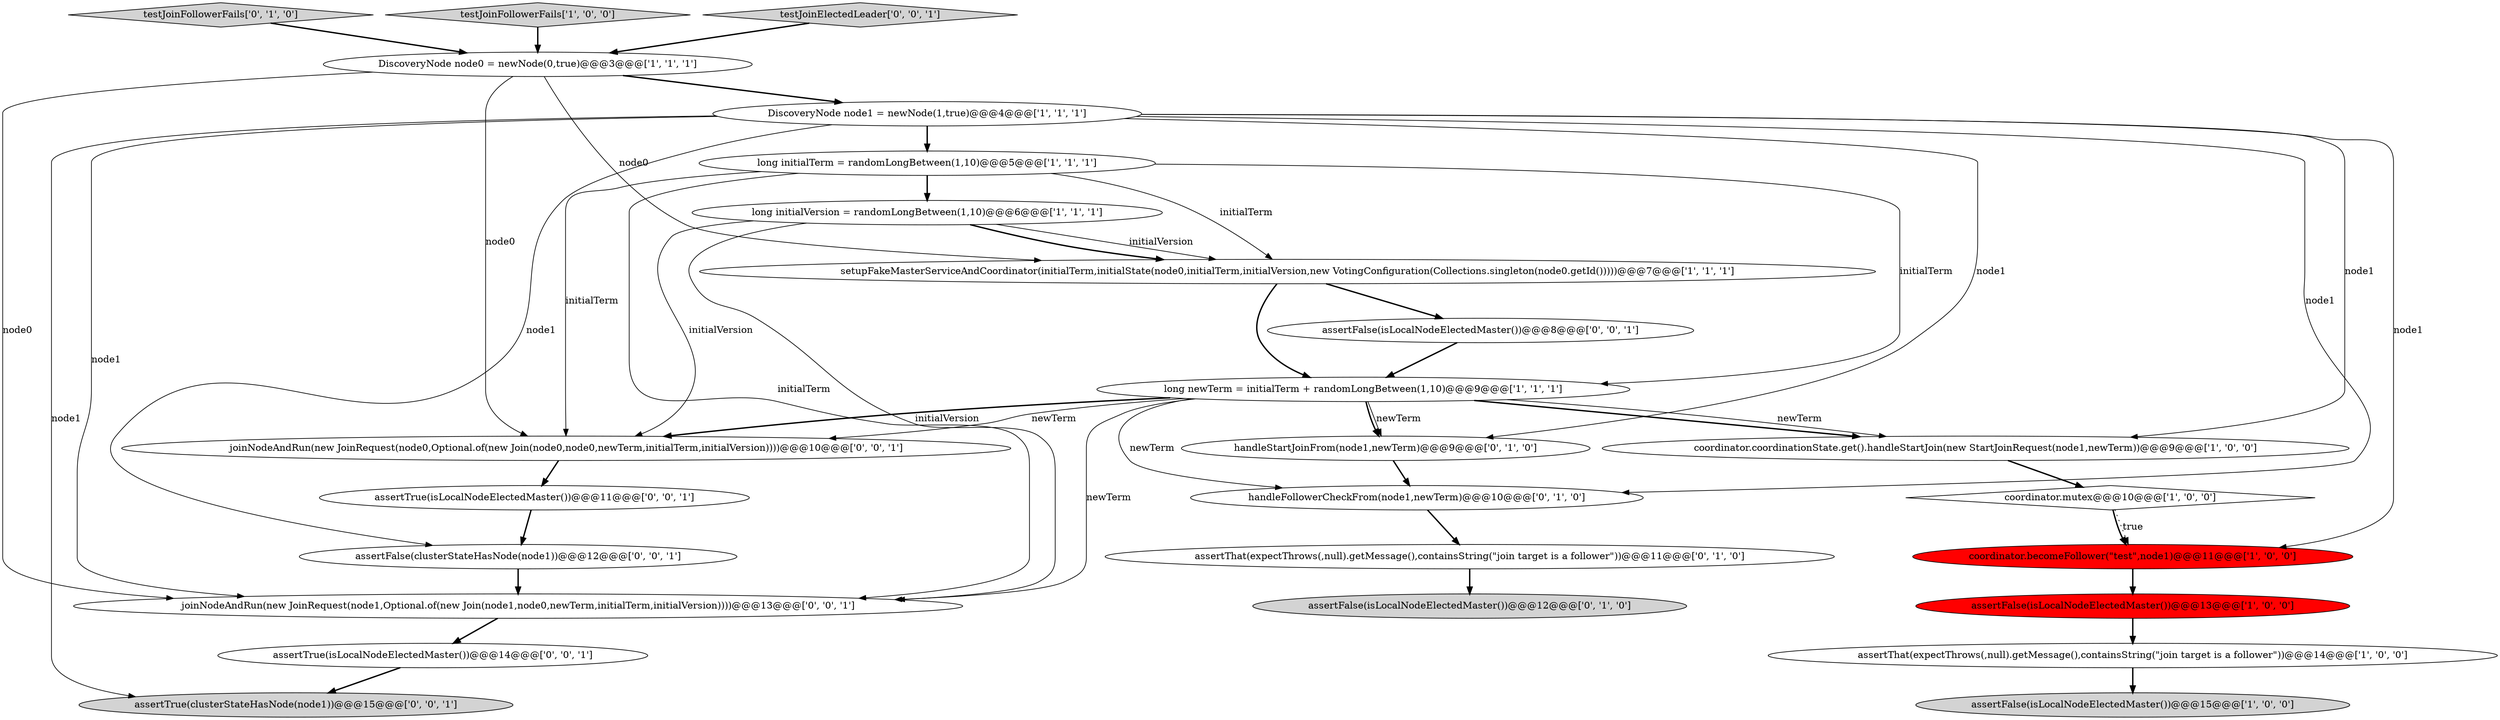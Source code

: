 digraph {
6 [style = filled, label = "assertFalse(isLocalNodeElectedMaster())@@@13@@@['1', '0', '0']", fillcolor = red, shape = ellipse image = "AAA1AAABBB1BBB"];
17 [style = filled, label = "assertFalse(isLocalNodeElectedMaster())@@@12@@@['0', '1', '0']", fillcolor = lightgray, shape = ellipse image = "AAA0AAABBB2BBB"];
16 [style = filled, label = "handleFollowerCheckFrom(node1,newTerm)@@@10@@@['0', '1', '0']", fillcolor = white, shape = ellipse image = "AAA0AAABBB2BBB"];
10 [style = filled, label = "coordinator.mutex@@@10@@@['1', '0', '0']", fillcolor = white, shape = diamond image = "AAA0AAABBB1BBB"];
8 [style = filled, label = "long initialTerm = randomLongBetween(1,10)@@@5@@@['1', '1', '1']", fillcolor = white, shape = ellipse image = "AAA0AAABBB1BBB"];
20 [style = filled, label = "assertTrue(isLocalNodeElectedMaster())@@@14@@@['0', '0', '1']", fillcolor = white, shape = ellipse image = "AAA0AAABBB3BBB"];
22 [style = filled, label = "joinNodeAndRun(new JoinRequest(node1,Optional.of(new Join(node1,node0,newTerm,initialTerm,initialVersion))))@@@13@@@['0', '0', '1']", fillcolor = white, shape = ellipse image = "AAA0AAABBB3BBB"];
19 [style = filled, label = "joinNodeAndRun(new JoinRequest(node0,Optional.of(new Join(node0,node0,newTerm,initialTerm,initialVersion))))@@@10@@@['0', '0', '1']", fillcolor = white, shape = ellipse image = "AAA0AAABBB3BBB"];
1 [style = filled, label = "DiscoveryNode node0 = newNode(0,true)@@@3@@@['1', '1', '1']", fillcolor = white, shape = ellipse image = "AAA0AAABBB1BBB"];
15 [style = filled, label = "handleStartJoinFrom(node1,newTerm)@@@9@@@['0', '1', '0']", fillcolor = white, shape = ellipse image = "AAA0AAABBB2BBB"];
25 [style = filled, label = "assertTrue(isLocalNodeElectedMaster())@@@11@@@['0', '0', '1']", fillcolor = white, shape = ellipse image = "AAA0AAABBB3BBB"];
12 [style = filled, label = "coordinator.coordinationState.get().handleStartJoin(new StartJoinRequest(node1,newTerm))@@@9@@@['1', '0', '0']", fillcolor = white, shape = ellipse image = "AAA0AAABBB1BBB"];
0 [style = filled, label = "assertThat(expectThrows(,null).getMessage(),containsString(\"join target is a follower\"))@@@14@@@['1', '0', '0']", fillcolor = white, shape = ellipse image = "AAA0AAABBB1BBB"];
3 [style = filled, label = "long newTerm = initialTerm + randomLongBetween(1,10)@@@9@@@['1', '1', '1']", fillcolor = white, shape = ellipse image = "AAA0AAABBB1BBB"];
18 [style = filled, label = "assertFalse(isLocalNodeElectedMaster())@@@8@@@['0', '0', '1']", fillcolor = white, shape = ellipse image = "AAA0AAABBB3BBB"];
7 [style = filled, label = "assertFalse(isLocalNodeElectedMaster())@@@15@@@['1', '0', '0']", fillcolor = lightgray, shape = ellipse image = "AAA0AAABBB1BBB"];
13 [style = filled, label = "assertThat(expectThrows(,null).getMessage(),containsString(\"join target is a follower\"))@@@11@@@['0', '1', '0']", fillcolor = white, shape = ellipse image = "AAA0AAABBB2BBB"];
5 [style = filled, label = "setupFakeMasterServiceAndCoordinator(initialTerm,initialState(node0,initialTerm,initialVersion,new VotingConfiguration(Collections.singleton(node0.getId()))))@@@7@@@['1', '1', '1']", fillcolor = white, shape = ellipse image = "AAA0AAABBB1BBB"];
14 [style = filled, label = "testJoinFollowerFails['0', '1', '0']", fillcolor = lightgray, shape = diamond image = "AAA0AAABBB2BBB"];
24 [style = filled, label = "assertTrue(clusterStateHasNode(node1))@@@15@@@['0', '0', '1']", fillcolor = lightgray, shape = ellipse image = "AAA0AAABBB3BBB"];
9 [style = filled, label = "testJoinFollowerFails['1', '0', '0']", fillcolor = lightgray, shape = diamond image = "AAA0AAABBB1BBB"];
21 [style = filled, label = "assertFalse(clusterStateHasNode(node1))@@@12@@@['0', '0', '1']", fillcolor = white, shape = ellipse image = "AAA0AAABBB3BBB"];
23 [style = filled, label = "testJoinElectedLeader['0', '0', '1']", fillcolor = lightgray, shape = diamond image = "AAA0AAABBB3BBB"];
11 [style = filled, label = "DiscoveryNode node1 = newNode(1,true)@@@4@@@['1', '1', '1']", fillcolor = white, shape = ellipse image = "AAA0AAABBB1BBB"];
4 [style = filled, label = "long initialVersion = randomLongBetween(1,10)@@@6@@@['1', '1', '1']", fillcolor = white, shape = ellipse image = "AAA0AAABBB1BBB"];
2 [style = filled, label = "coordinator.becomeFollower(\"test\",node1)@@@11@@@['1', '0', '0']", fillcolor = red, shape = ellipse image = "AAA1AAABBB1BBB"];
5->3 [style = bold, label=""];
3->15 [style = solid, label="newTerm"];
18->3 [style = bold, label=""];
16->13 [style = bold, label=""];
11->12 [style = solid, label="node1"];
2->6 [style = bold, label=""];
8->19 [style = solid, label="initialTerm"];
11->15 [style = solid, label="node1"];
4->19 [style = solid, label="initialVersion"];
3->22 [style = solid, label="newTerm"];
6->0 [style = bold, label=""];
3->15 [style = bold, label=""];
5->18 [style = bold, label=""];
3->12 [style = bold, label=""];
8->5 [style = solid, label="initialTerm"];
15->16 [style = bold, label=""];
11->2 [style = solid, label="node1"];
19->25 [style = bold, label=""];
14->1 [style = bold, label=""];
1->11 [style = bold, label=""];
1->22 [style = solid, label="node0"];
0->7 [style = bold, label=""];
1->5 [style = solid, label="node0"];
11->21 [style = solid, label="node1"];
11->24 [style = solid, label="node1"];
8->3 [style = solid, label="initialTerm"];
4->22 [style = solid, label="initialVersion"];
11->16 [style = solid, label="node1"];
13->17 [style = bold, label=""];
12->10 [style = bold, label=""];
3->12 [style = solid, label="newTerm"];
3->19 [style = bold, label=""];
22->20 [style = bold, label=""];
10->2 [style = dotted, label="true"];
21->22 [style = bold, label=""];
8->22 [style = solid, label="initialTerm"];
23->1 [style = bold, label=""];
11->8 [style = bold, label=""];
10->2 [style = bold, label=""];
3->16 [style = solid, label="newTerm"];
1->19 [style = solid, label="node0"];
8->4 [style = bold, label=""];
9->1 [style = bold, label=""];
20->24 [style = bold, label=""];
11->22 [style = solid, label="node1"];
3->19 [style = solid, label="newTerm"];
4->5 [style = bold, label=""];
25->21 [style = bold, label=""];
4->5 [style = solid, label="initialVersion"];
}
